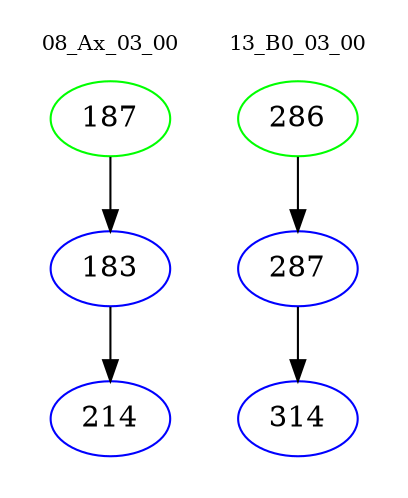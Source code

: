 digraph{
subgraph cluster_0 {
color = white
label = "08_Ax_03_00";
fontsize=10;
T0_187 [label="187", color="green"]
T0_187 -> T0_183 [color="black"]
T0_183 [label="183", color="blue"]
T0_183 -> T0_214 [color="black"]
T0_214 [label="214", color="blue"]
}
subgraph cluster_1 {
color = white
label = "13_B0_03_00";
fontsize=10;
T1_286 [label="286", color="green"]
T1_286 -> T1_287 [color="black"]
T1_287 [label="287", color="blue"]
T1_287 -> T1_314 [color="black"]
T1_314 [label="314", color="blue"]
}
}

